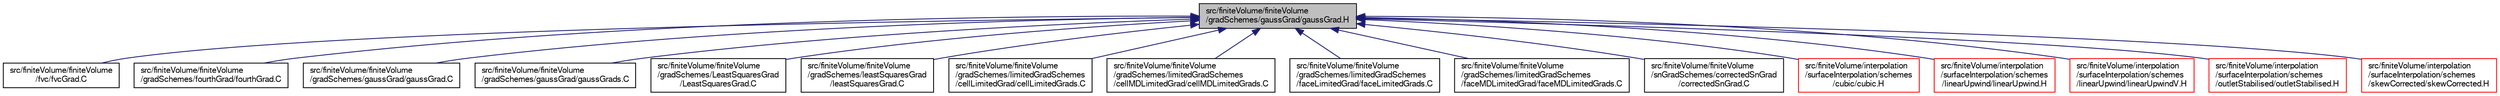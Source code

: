 digraph "src/finiteVolume/finiteVolume/gradSchemes/gaussGrad/gaussGrad.H"
{
  bgcolor="transparent";
  edge [fontname="FreeSans",fontsize="10",labelfontname="FreeSans",labelfontsize="10"];
  node [fontname="FreeSans",fontsize="10",shape=record];
  Node82 [label="src/finiteVolume/finiteVolume\l/gradSchemes/gaussGrad/gaussGrad.H",height=0.2,width=0.4,color="black", fillcolor="grey75", style="filled", fontcolor="black"];
  Node82 -> Node83 [dir="back",color="midnightblue",fontsize="10",style="solid",fontname="FreeSans"];
  Node83 [label="src/finiteVolume/finiteVolume\l/fvc/fvcGrad.C",height=0.2,width=0.4,color="black",URL="$a02975.html"];
  Node82 -> Node84 [dir="back",color="midnightblue",fontsize="10",style="solid",fontname="FreeSans"];
  Node84 [label="src/finiteVolume/finiteVolume\l/gradSchemes/fourthGrad/fourthGrad.C",height=0.2,width=0.4,color="black",URL="$a03095.html"];
  Node82 -> Node85 [dir="back",color="midnightblue",fontsize="10",style="solid",fontname="FreeSans"];
  Node85 [label="src/finiteVolume/finiteVolume\l/gradSchemes/gaussGrad/gaussGrad.C",height=0.2,width=0.4,color="black",URL="$a03104.html"];
  Node82 -> Node86 [dir="back",color="midnightblue",fontsize="10",style="solid",fontname="FreeSans"];
  Node86 [label="src/finiteVolume/finiteVolume\l/gradSchemes/gaussGrad/gaussGrads.C",height=0.2,width=0.4,color="black",URL="$a03110.html"];
  Node82 -> Node87 [dir="back",color="midnightblue",fontsize="10",style="solid",fontname="FreeSans"];
  Node87 [label="src/finiteVolume/finiteVolume\l/gradSchemes/LeastSquaresGrad\l/LeastSquaresGrad.C",height=0.2,width=0.4,color="black",URL="$a03122.html"];
  Node82 -> Node88 [dir="back",color="midnightblue",fontsize="10",style="solid",fontname="FreeSans"];
  Node88 [label="src/finiteVolume/finiteVolume\l/gradSchemes/leastSquaresGrad\l/leastSquaresGrad.C",height=0.2,width=0.4,color="black",URL="$a03140.html"];
  Node82 -> Node89 [dir="back",color="midnightblue",fontsize="10",style="solid",fontname="FreeSans"];
  Node89 [label="src/finiteVolume/finiteVolume\l/gradSchemes/limitedGradSchemes\l/cellLimitedGrad/cellLimitedGrads.C",height=0.2,width=0.4,color="black",URL="$a03161.html"];
  Node82 -> Node90 [dir="back",color="midnightblue",fontsize="10",style="solid",fontname="FreeSans"];
  Node90 [label="src/finiteVolume/finiteVolume\l/gradSchemes/limitedGradSchemes\l/cellMDLimitedGrad/cellMDLimitedGrads.C",height=0.2,width=0.4,color="black",URL="$a03167.html"];
  Node82 -> Node91 [dir="back",color="midnightblue",fontsize="10",style="solid",fontname="FreeSans"];
  Node91 [label="src/finiteVolume/finiteVolume\l/gradSchemes/limitedGradSchemes\l/faceLimitedGrad/faceLimitedGrads.C",height=0.2,width=0.4,color="black",URL="$a03173.html"];
  Node82 -> Node92 [dir="back",color="midnightblue",fontsize="10",style="solid",fontname="FreeSans"];
  Node92 [label="src/finiteVolume/finiteVolume\l/gradSchemes/limitedGradSchemes\l/faceMDLimitedGrad/faceMDLimitedGrads.C",height=0.2,width=0.4,color="black",URL="$a03179.html"];
  Node82 -> Node93 [dir="back",color="midnightblue",fontsize="10",style="solid",fontname="FreeSans"];
  Node93 [label="src/finiteVolume/finiteVolume\l/snGradSchemes/correctedSnGrad\l/correctedSnGrad.C",height=0.2,width=0.4,color="black",URL="$a03209.html"];
  Node82 -> Node94 [dir="back",color="midnightblue",fontsize="10",style="solid",fontname="FreeSans"];
  Node94 [label="src/finiteVolume/interpolation\l/surfaceInterpolation/schemes\l/cubic/cubic.H",height=0.2,width=0.4,color="red",URL="$a04133.html"];
  Node82 -> Node96 [dir="back",color="midnightblue",fontsize="10",style="solid",fontname="FreeSans"];
  Node96 [label="src/finiteVolume/interpolation\l/surfaceInterpolation/schemes\l/linearUpwind/linearUpwind.H",height=0.2,width=0.4,color="red",URL="$a04190.html"];
  Node82 -> Node100 [dir="back",color="midnightblue",fontsize="10",style="solid",fontname="FreeSans"];
  Node100 [label="src/finiteVolume/interpolation\l/surfaceInterpolation/schemes\l/linearUpwind/linearUpwindV.H",height=0.2,width=0.4,color="red",URL="$a04196.html"];
  Node82 -> Node102 [dir="back",color="midnightblue",fontsize="10",style="solid",fontname="FreeSans"];
  Node102 [label="src/finiteVolume/interpolation\l/surfaceInterpolation/schemes\l/outletStabilised/outletStabilised.H",height=0.2,width=0.4,color="red",URL="$a04232.html"];
  Node82 -> Node104 [dir="back",color="midnightblue",fontsize="10",style="solid",fontname="FreeSans"];
  Node104 [label="src/finiteVolume/interpolation\l/surfaceInterpolation/schemes\l/skewCorrected/skewCorrected.H",height=0.2,width=0.4,color="red",URL="$a04280.html"];
}
